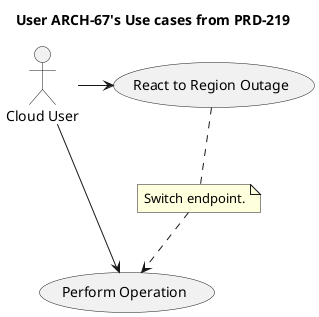 @startuml
  title User ARCH-67's Use cases from PRD-219
:Cloud User: as user

(Perform Operation) as (op)
(React to Region Outage) as (failover)

user -d-> op
user -r-> failover

note "Switch endpoint." as SWITCH
failover .. SWITCH
SWITCH ..> op
@enduml
